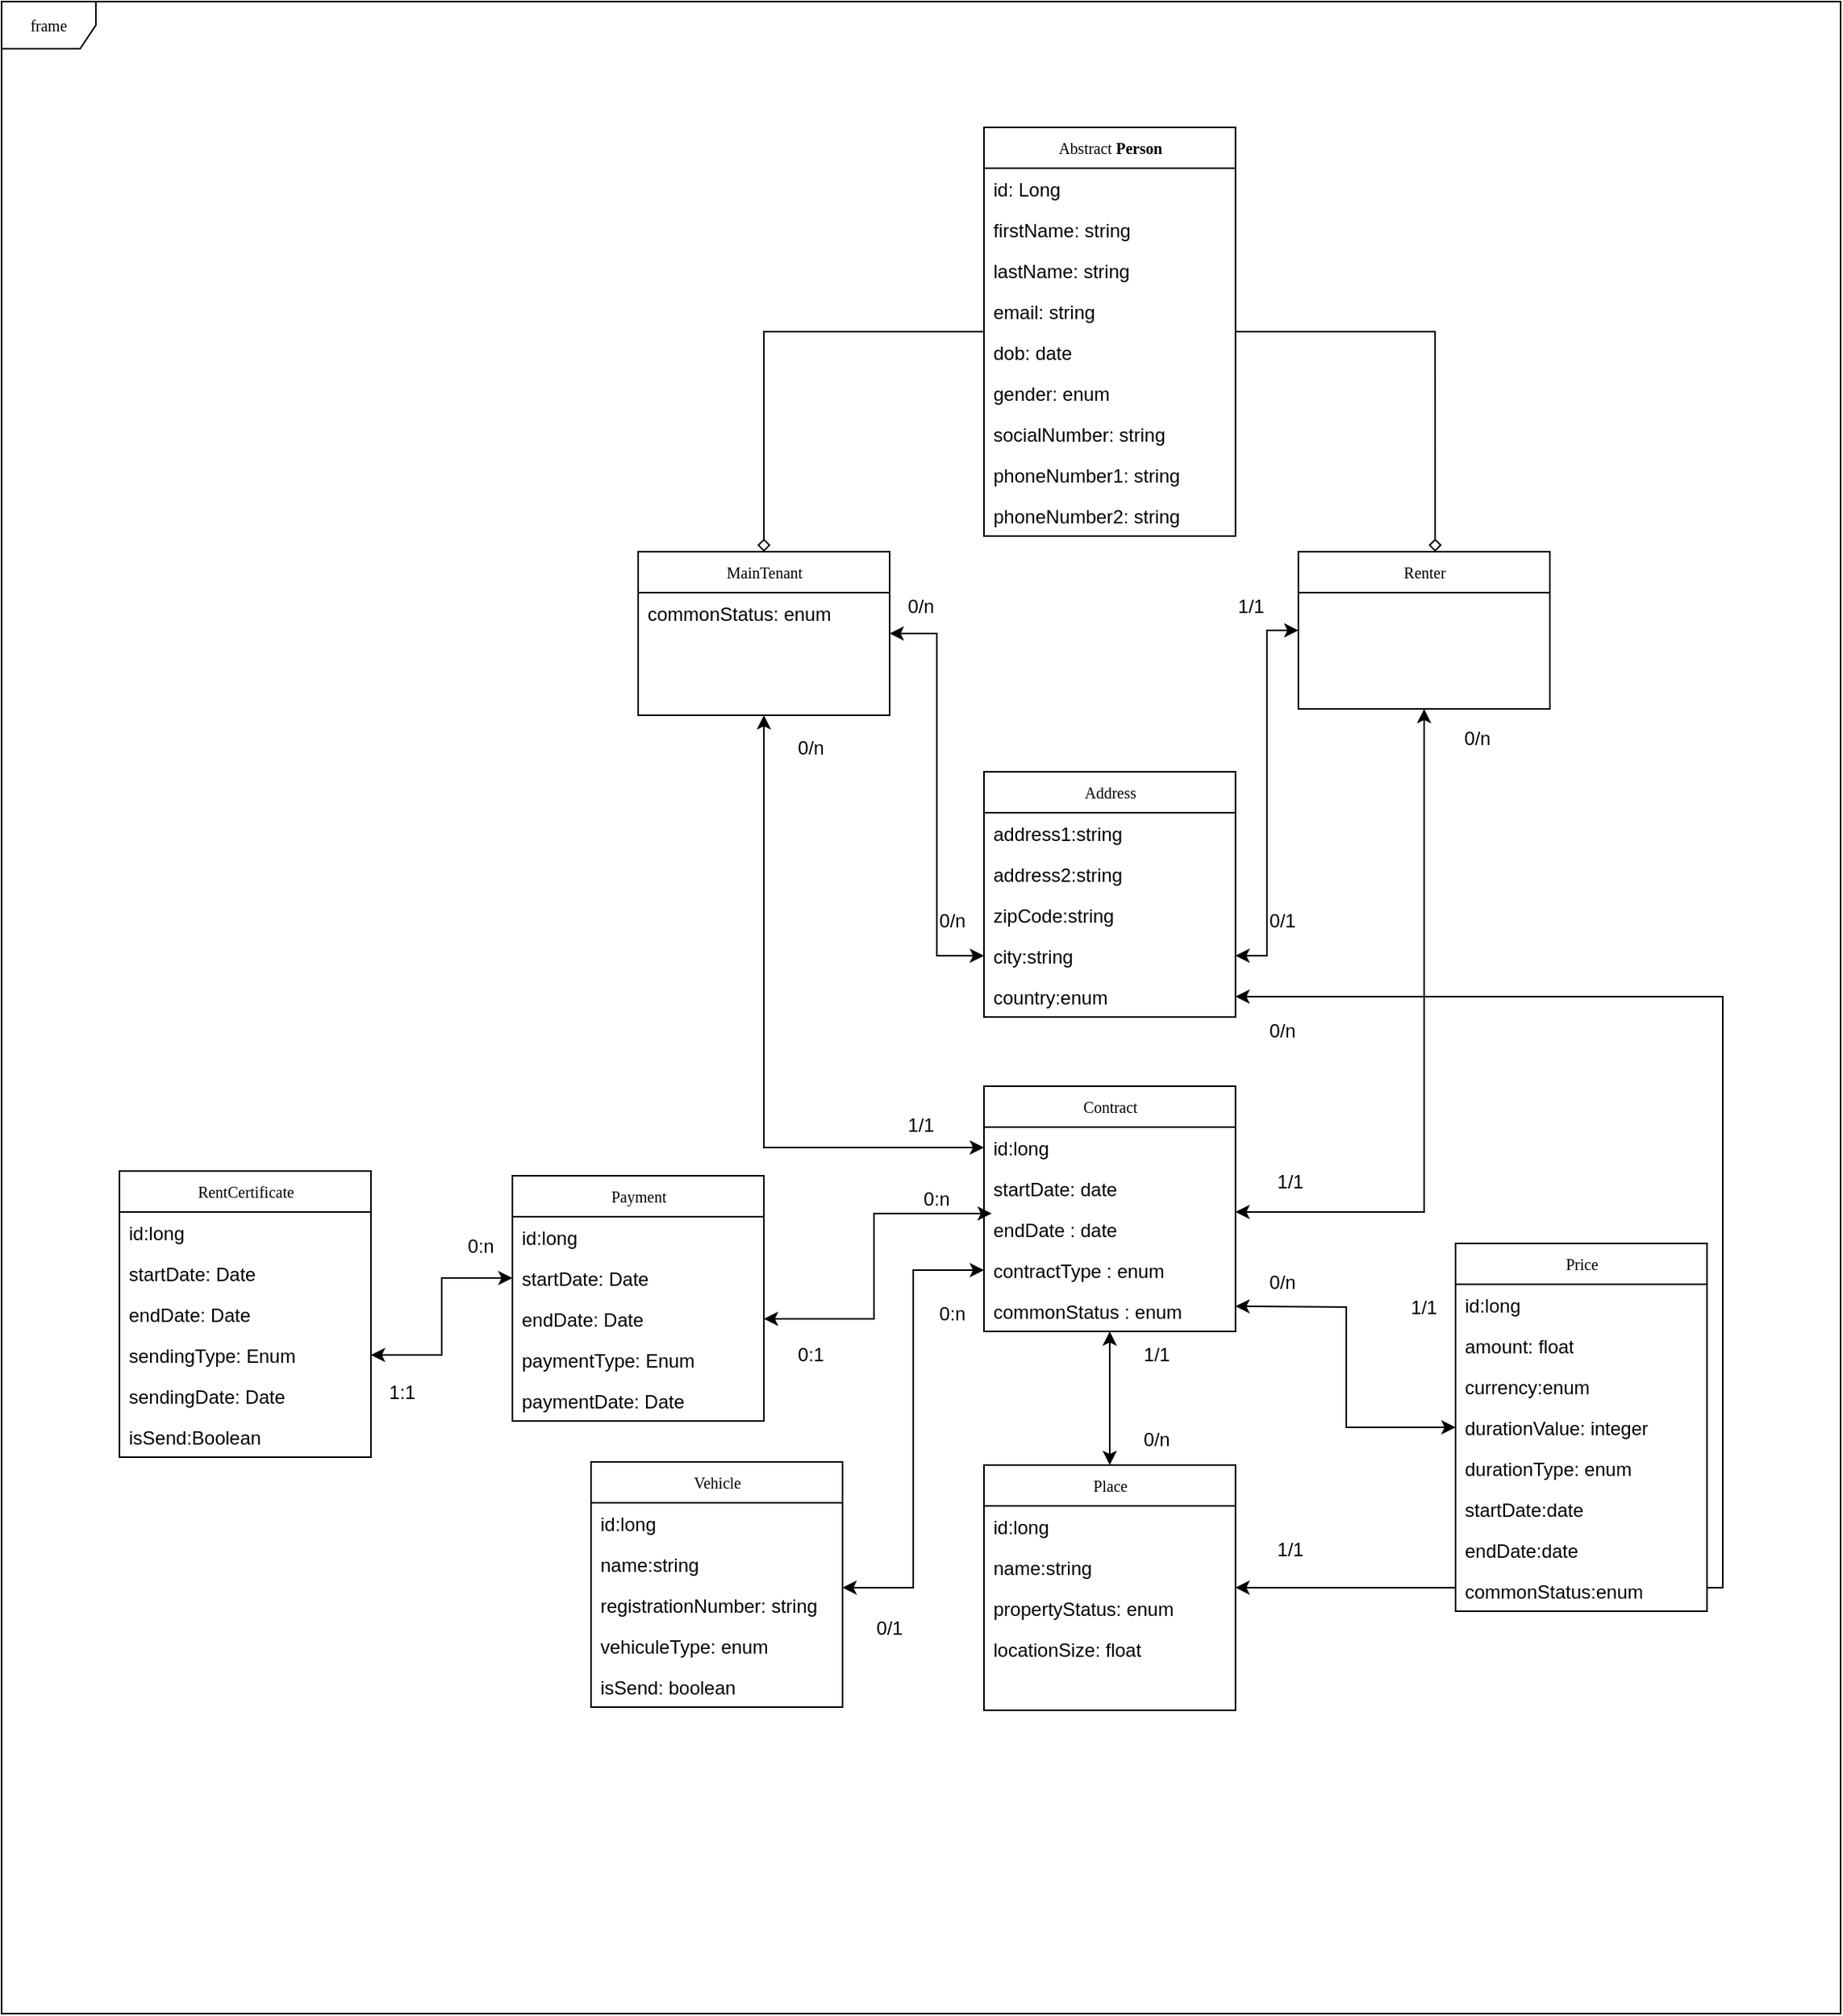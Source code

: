 <mxfile version="17.4.0" type="github">
  <diagram name="Page-1" id="c4acf3e9-155e-7222-9cf6-157b1a14988f">
    <mxGraphModel dx="1888" dy="1656" grid="1" gridSize="10" guides="1" tooltips="1" connect="1" arrows="1" fold="1" page="1" pageScale="1" pageWidth="850" pageHeight="1100" background="none" math="0" shadow="0">
      <root>
        <mxCell id="0" />
        <mxCell id="1" parent="0" />
        <mxCell id="17acba5748e5396b-1" value="frame" style="shape=umlFrame;whiteSpace=wrap;html=1;rounded=0;shadow=0;comic=0;labelBackgroundColor=none;strokeWidth=1;fontFamily=Verdana;fontSize=10;align=center;" parent="1" vertex="1">
          <mxGeometry x="-305" y="-250" width="1170" height="1280" as="geometry" />
        </mxCell>
        <mxCell id="ndlTsKFOv6vGz2pKuhoK-22" style="edgeStyle=orthogonalEdgeStyle;rounded=0;orthogonalLoop=1;jettySize=auto;html=1;entryX=1;entryY=0.75;entryDx=0;entryDy=0;startArrow=classic;startFill=1;endArrow=classic;endFill=1;" parent="1" source="17acba5748e5396b-2" target="ndlTsKFOv6vGz2pKuhoK-17" edge="1">
          <mxGeometry relative="1" as="geometry" />
        </mxCell>
        <mxCell id="ndlTsKFOv6vGz2pKuhoK-37" style="edgeStyle=orthogonalEdgeStyle;rounded=0;orthogonalLoop=1;jettySize=auto;html=1;startArrow=classic;startFill=1;endArrow=classic;endFill=1;" parent="1" source="17acba5748e5396b-2" edge="1">
          <mxGeometry relative="1" as="geometry">
            <mxPoint x="480" y="520" as="targetPoint" />
            <Array as="points">
              <mxPoint x="600" y="520" />
              <mxPoint x="480" y="520" />
            </Array>
          </mxGeometry>
        </mxCell>
        <mxCell id="17acba5748e5396b-2" value="Renter" style="swimlane;html=1;fontStyle=0;childLayout=stackLayout;horizontal=1;startSize=26;fillColor=none;horizontalStack=0;resizeParent=1;resizeLast=0;collapsible=1;marginBottom=0;swimlaneFillColor=#ffffff;rounded=0;shadow=0;comic=0;labelBackgroundColor=none;strokeWidth=1;fontFamily=Verdana;fontSize=10;align=center;" parent="1" vertex="1">
          <mxGeometry x="520" y="100" width="160" height="100" as="geometry" />
        </mxCell>
        <mxCell id="ndlTsKFOv6vGz2pKuhoK-18" style="rounded=0;orthogonalLoop=1;jettySize=auto;html=1;entryX=0;entryY=0.75;entryDx=0;entryDy=0;endArrow=classic;endFill=1;edgeStyle=orthogonalEdgeStyle;startArrow=classic;startFill=1;" parent="1" source="5d2195bd80daf111-5" target="ndlTsKFOv6vGz2pKuhoK-17" edge="1">
          <mxGeometry relative="1" as="geometry" />
        </mxCell>
        <mxCell id="ndlTsKFOv6vGz2pKuhoK-36" style="edgeStyle=orthogonalEdgeStyle;rounded=0;orthogonalLoop=1;jettySize=auto;html=1;entryX=0;entryY=0.5;entryDx=0;entryDy=0;startArrow=classic;startFill=1;endArrow=classic;endFill=1;" parent="1" source="5d2195bd80daf111-5" target="ndlTsKFOv6vGz2pKuhoK-31" edge="1">
          <mxGeometry relative="1" as="geometry" />
        </mxCell>
        <mxCell id="5d2195bd80daf111-5" value="MainTenant" style="swimlane;html=1;fontStyle=0;childLayout=stackLayout;horizontal=1;startSize=26;fillColor=none;horizontalStack=0;resizeParent=1;resizeLast=0;collapsible=1;marginBottom=0;swimlaneFillColor=#ffffff;rounded=0;shadow=0;comic=0;labelBackgroundColor=none;strokeWidth=1;fontFamily=Verdana;fontSize=10;align=center;" parent="1" vertex="1">
          <mxGeometry x="100" y="100" width="160" height="104" as="geometry" />
        </mxCell>
        <mxCell id="ndlTsKFOv6vGz2pKuhoK-13" value="commonStatus: enum" style="text;html=1;strokeColor=none;fillColor=none;align=left;verticalAlign=top;spacingLeft=4;spacingRight=4;whiteSpace=wrap;overflow=hidden;rotatable=0;points=[[0,0.5],[1,0.5]];portConstraint=eastwest;" parent="5d2195bd80daf111-5" vertex="1">
          <mxGeometry y="26" width="160" height="26" as="geometry" />
        </mxCell>
        <mxCell id="ndlTsKFOv6vGz2pKuhoK-10" style="edgeStyle=orthogonalEdgeStyle;rounded=0;orthogonalLoop=1;jettySize=auto;html=1;endArrow=diamond;endFill=0;" parent="1" source="ndlTsKFOv6vGz2pKuhoK-1" target="5d2195bd80daf111-5" edge="1">
          <mxGeometry relative="1" as="geometry" />
        </mxCell>
        <mxCell id="ndlTsKFOv6vGz2pKuhoK-15" style="edgeStyle=orthogonalEdgeStyle;rounded=0;orthogonalLoop=1;jettySize=auto;html=1;entryX=0.544;entryY=0;entryDx=0;entryDy=0;entryPerimeter=0;endArrow=diamond;endFill=0;" parent="1" source="ndlTsKFOv6vGz2pKuhoK-1" target="17acba5748e5396b-2" edge="1">
          <mxGeometry relative="1" as="geometry" />
        </mxCell>
        <mxCell id="ndlTsKFOv6vGz2pKuhoK-1" value="Abstract &lt;b&gt;Person&lt;/b&gt;" style="swimlane;html=1;fontStyle=0;childLayout=stackLayout;horizontal=1;startSize=26;fillColor=none;horizontalStack=0;resizeParent=1;resizeLast=0;collapsible=1;marginBottom=0;swimlaneFillColor=#ffffff;rounded=0;shadow=0;comic=0;labelBackgroundColor=none;strokeWidth=1;fontFamily=Verdana;fontSize=10;align=center;" parent="1" vertex="1">
          <mxGeometry x="320" y="-170" width="160" height="260" as="geometry" />
        </mxCell>
        <mxCell id="ndlTsKFOv6vGz2pKuhoK-2" value="id: Long" style="text;html=1;strokeColor=none;fillColor=none;align=left;verticalAlign=top;spacingLeft=4;spacingRight=4;whiteSpace=wrap;overflow=hidden;rotatable=0;points=[[0,0.5],[1,0.5]];portConstraint=eastwest;" parent="ndlTsKFOv6vGz2pKuhoK-1" vertex="1">
          <mxGeometry y="26" width="160" height="26" as="geometry" />
        </mxCell>
        <mxCell id="ndlTsKFOv6vGz2pKuhoK-3" value="firstName: string" style="text;html=1;strokeColor=none;fillColor=none;align=left;verticalAlign=top;spacingLeft=4;spacingRight=4;whiteSpace=wrap;overflow=hidden;rotatable=0;points=[[0,0.5],[1,0.5]];portConstraint=eastwest;" parent="ndlTsKFOv6vGz2pKuhoK-1" vertex="1">
          <mxGeometry y="52" width="160" height="26" as="geometry" />
        </mxCell>
        <mxCell id="ndlTsKFOv6vGz2pKuhoK-4" value="lastName: string" style="text;html=1;strokeColor=none;fillColor=none;align=left;verticalAlign=top;spacingLeft=4;spacingRight=4;whiteSpace=wrap;overflow=hidden;rotatable=0;points=[[0,0.5],[1,0.5]];portConstraint=eastwest;" parent="ndlTsKFOv6vGz2pKuhoK-1" vertex="1">
          <mxGeometry y="78" width="160" height="26" as="geometry" />
        </mxCell>
        <mxCell id="ndlTsKFOv6vGz2pKuhoK-5" value="email: string" style="text;html=1;strokeColor=none;fillColor=none;align=left;verticalAlign=top;spacingLeft=4;spacingRight=4;whiteSpace=wrap;overflow=hidden;rotatable=0;points=[[0,0.5],[1,0.5]];portConstraint=eastwest;" parent="ndlTsKFOv6vGz2pKuhoK-1" vertex="1">
          <mxGeometry y="104" width="160" height="26" as="geometry" />
        </mxCell>
        <mxCell id="ndlTsKFOv6vGz2pKuhoK-6" value="dob: date" style="text;html=1;strokeColor=none;fillColor=none;align=left;verticalAlign=top;spacingLeft=4;spacingRight=4;whiteSpace=wrap;overflow=hidden;rotatable=0;points=[[0,0.5],[1,0.5]];portConstraint=eastwest;" parent="ndlTsKFOv6vGz2pKuhoK-1" vertex="1">
          <mxGeometry y="130" width="160" height="26" as="geometry" />
        </mxCell>
        <mxCell id="ndlTsKFOv6vGz2pKuhoK-7" value="gender: enum" style="text;html=1;strokeColor=none;fillColor=none;align=left;verticalAlign=top;spacingLeft=4;spacingRight=4;whiteSpace=wrap;overflow=hidden;rotatable=0;points=[[0,0.5],[1,0.5]];portConstraint=eastwest;" parent="ndlTsKFOv6vGz2pKuhoK-1" vertex="1">
          <mxGeometry y="156" width="160" height="26" as="geometry" />
        </mxCell>
        <mxCell id="ndlTsKFOv6vGz2pKuhoK-8" value="socialNumber: string" style="text;html=1;strokeColor=none;fillColor=none;align=left;verticalAlign=top;spacingLeft=4;spacingRight=4;whiteSpace=wrap;overflow=hidden;rotatable=0;points=[[0,0.5],[1,0.5]];portConstraint=eastwest;" parent="ndlTsKFOv6vGz2pKuhoK-1" vertex="1">
          <mxGeometry y="182" width="160" height="26" as="geometry" />
        </mxCell>
        <mxCell id="ndlTsKFOv6vGz2pKuhoK-11" value="phoneNumber1: string" style="text;html=1;strokeColor=none;fillColor=none;align=left;verticalAlign=top;spacingLeft=4;spacingRight=4;whiteSpace=wrap;overflow=hidden;rotatable=0;points=[[0,0.5],[1,0.5]];portConstraint=eastwest;" parent="ndlTsKFOv6vGz2pKuhoK-1" vertex="1">
          <mxGeometry y="208" width="160" height="26" as="geometry" />
        </mxCell>
        <mxCell id="ndlTsKFOv6vGz2pKuhoK-12" value="phoneNumber2: string" style="text;html=1;strokeColor=none;fillColor=none;align=left;verticalAlign=top;spacingLeft=4;spacingRight=4;whiteSpace=wrap;overflow=hidden;rotatable=0;points=[[0,0.5],[1,0.5]];portConstraint=eastwest;" parent="ndlTsKFOv6vGz2pKuhoK-1" vertex="1">
          <mxGeometry y="234" width="160" height="26" as="geometry" />
        </mxCell>
        <mxCell id="ndlTsKFOv6vGz2pKuhoK-17" value="Address" style="swimlane;html=1;fontStyle=0;childLayout=stackLayout;horizontal=1;startSize=26;fillColor=none;horizontalStack=0;resizeParent=1;resizeLast=0;collapsible=1;marginBottom=0;swimlaneFillColor=#ffffff;rounded=0;shadow=0;comic=0;labelBackgroundColor=none;strokeWidth=1;fontFamily=Verdana;fontSize=10;align=center;" parent="1" vertex="1">
          <mxGeometry x="320" y="240" width="160" height="156" as="geometry" />
        </mxCell>
        <mxCell id="ndlTsKFOv6vGz2pKuhoK-25" value="address1:string" style="text;html=1;strokeColor=none;fillColor=none;align=left;verticalAlign=top;spacingLeft=4;spacingRight=4;whiteSpace=wrap;overflow=hidden;rotatable=0;points=[[0,0.5],[1,0.5]];portConstraint=eastwest;" parent="ndlTsKFOv6vGz2pKuhoK-17" vertex="1">
          <mxGeometry y="26" width="160" height="26" as="geometry" />
        </mxCell>
        <mxCell id="ndlTsKFOv6vGz2pKuhoK-26" value="address2:string" style="text;html=1;strokeColor=none;fillColor=none;align=left;verticalAlign=top;spacingLeft=4;spacingRight=4;whiteSpace=wrap;overflow=hidden;rotatable=0;points=[[0,0.5],[1,0.5]];portConstraint=eastwest;" parent="ndlTsKFOv6vGz2pKuhoK-17" vertex="1">
          <mxGeometry y="52" width="160" height="26" as="geometry" />
        </mxCell>
        <mxCell id="ndlTsKFOv6vGz2pKuhoK-27" value="zipCode:string" style="text;html=1;strokeColor=none;fillColor=none;align=left;verticalAlign=top;spacingLeft=4;spacingRight=4;whiteSpace=wrap;overflow=hidden;rotatable=0;points=[[0,0.5],[1,0.5]];portConstraint=eastwest;" parent="ndlTsKFOv6vGz2pKuhoK-17" vertex="1">
          <mxGeometry y="78" width="160" height="26" as="geometry" />
        </mxCell>
        <mxCell id="ndlTsKFOv6vGz2pKuhoK-28" value="city:string" style="text;html=1;strokeColor=none;fillColor=none;align=left;verticalAlign=top;spacingLeft=4;spacingRight=4;whiteSpace=wrap;overflow=hidden;rotatable=0;points=[[0,0.5],[1,0.5]];portConstraint=eastwest;" parent="ndlTsKFOv6vGz2pKuhoK-17" vertex="1">
          <mxGeometry y="104" width="160" height="26" as="geometry" />
        </mxCell>
        <mxCell id="ndlTsKFOv6vGz2pKuhoK-29" value="country:enum" style="text;html=1;strokeColor=none;fillColor=none;align=left;verticalAlign=top;spacingLeft=4;spacingRight=4;whiteSpace=wrap;overflow=hidden;rotatable=0;points=[[0,0.5],[1,0.5]];portConstraint=eastwest;" parent="ndlTsKFOv6vGz2pKuhoK-17" vertex="1">
          <mxGeometry y="130" width="160" height="26" as="geometry" />
        </mxCell>
        <mxCell id="ndlTsKFOv6vGz2pKuhoK-19" value="0/n" style="text;html=1;strokeColor=none;fillColor=none;align=center;verticalAlign=middle;whiteSpace=wrap;rounded=0;" parent="1" vertex="1">
          <mxGeometry x="250" y="120" width="60" height="30" as="geometry" />
        </mxCell>
        <mxCell id="ndlTsKFOv6vGz2pKuhoK-21" value="0/n" style="text;html=1;strokeColor=none;fillColor=none;align=center;verticalAlign=middle;whiteSpace=wrap;rounded=0;" parent="1" vertex="1">
          <mxGeometry x="270" y="320" width="60" height="30" as="geometry" />
        </mxCell>
        <mxCell id="ndlTsKFOv6vGz2pKuhoK-23" value="1/1" style="text;html=1;strokeColor=none;fillColor=none;align=center;verticalAlign=middle;whiteSpace=wrap;rounded=0;" parent="1" vertex="1">
          <mxGeometry x="460" y="120" width="60" height="30" as="geometry" />
        </mxCell>
        <mxCell id="ndlTsKFOv6vGz2pKuhoK-24" value="0/1" style="text;html=1;strokeColor=none;fillColor=none;align=center;verticalAlign=middle;whiteSpace=wrap;rounded=0;" parent="1" vertex="1">
          <mxGeometry x="480" y="320" width="60" height="30" as="geometry" />
        </mxCell>
        <mxCell id="ndlTsKFOv6vGz2pKuhoK-53" style="edgeStyle=orthogonalEdgeStyle;rounded=0;orthogonalLoop=1;jettySize=auto;html=1;entryX=0.5;entryY=0;entryDx=0;entryDy=0;startArrow=classic;startFill=1;endArrow=classic;endFill=1;" parent="1" source="ndlTsKFOv6vGz2pKuhoK-30" target="ndlTsKFOv6vGz2pKuhoK-48" edge="1">
          <mxGeometry relative="1" as="geometry" />
        </mxCell>
        <mxCell id="ndlTsKFOv6vGz2pKuhoK-30" value="Contract" style="swimlane;html=1;fontStyle=0;childLayout=stackLayout;horizontal=1;startSize=26;fillColor=none;horizontalStack=0;resizeParent=1;resizeLast=0;collapsible=1;marginBottom=0;swimlaneFillColor=#ffffff;rounded=0;shadow=0;comic=0;labelBackgroundColor=none;strokeWidth=1;fontFamily=Verdana;fontSize=10;align=center;" parent="1" vertex="1">
          <mxGeometry x="320" y="440" width="160" height="156" as="geometry" />
        </mxCell>
        <mxCell id="ndlTsKFOv6vGz2pKuhoK-31" value="id:long" style="text;html=1;strokeColor=none;fillColor=none;align=left;verticalAlign=top;spacingLeft=4;spacingRight=4;whiteSpace=wrap;overflow=hidden;rotatable=0;points=[[0,0.5],[1,0.5]];portConstraint=eastwest;" parent="ndlTsKFOv6vGz2pKuhoK-30" vertex="1">
          <mxGeometry y="26" width="160" height="26" as="geometry" />
        </mxCell>
        <mxCell id="ndlTsKFOv6vGz2pKuhoK-32" value="startDate: date" style="text;html=1;strokeColor=none;fillColor=none;align=left;verticalAlign=top;spacingLeft=4;spacingRight=4;whiteSpace=wrap;overflow=hidden;rotatable=0;points=[[0,0.5],[1,0.5]];portConstraint=eastwest;" parent="ndlTsKFOv6vGz2pKuhoK-30" vertex="1">
          <mxGeometry y="52" width="160" height="26" as="geometry" />
        </mxCell>
        <mxCell id="ndlTsKFOv6vGz2pKuhoK-33" value="endDate : date" style="text;html=1;strokeColor=none;fillColor=none;align=left;verticalAlign=top;spacingLeft=4;spacingRight=4;whiteSpace=wrap;overflow=hidden;rotatable=0;points=[[0,0.5],[1,0.5]];portConstraint=eastwest;" parent="ndlTsKFOv6vGz2pKuhoK-30" vertex="1">
          <mxGeometry y="78" width="160" height="26" as="geometry" />
        </mxCell>
        <mxCell id="ndlTsKFOv6vGz2pKuhoK-42" value="contractType : enum" style="text;html=1;strokeColor=none;fillColor=none;align=left;verticalAlign=top;spacingLeft=4;spacingRight=4;whiteSpace=wrap;overflow=hidden;rotatable=0;points=[[0,0.5],[1,0.5]];portConstraint=eastwest;" parent="ndlTsKFOv6vGz2pKuhoK-30" vertex="1">
          <mxGeometry y="104" width="160" height="26" as="geometry" />
        </mxCell>
        <mxCell id="_fEWoL9mflUrf_iSUaeL-1" value="commonStatus : enum" style="text;html=1;strokeColor=none;fillColor=none;align=left;verticalAlign=top;spacingLeft=4;spacingRight=4;whiteSpace=wrap;overflow=hidden;rotatable=0;points=[[0,0.5],[1,0.5]];portConstraint=eastwest;" parent="ndlTsKFOv6vGz2pKuhoK-30" vertex="1">
          <mxGeometry y="130" width="160" height="26" as="geometry" />
        </mxCell>
        <mxCell id="ndlTsKFOv6vGz2pKuhoK-38" value="0/n" style="text;html=1;strokeColor=none;fillColor=none;align=center;verticalAlign=middle;whiteSpace=wrap;rounded=0;" parent="1" vertex="1">
          <mxGeometry x="180" y="210" width="60" height="30" as="geometry" />
        </mxCell>
        <mxCell id="ndlTsKFOv6vGz2pKuhoK-39" value="1/1" style="text;html=1;strokeColor=none;fillColor=none;align=center;verticalAlign=middle;whiteSpace=wrap;rounded=0;" parent="1" vertex="1">
          <mxGeometry x="250" y="450" width="60" height="30" as="geometry" />
        </mxCell>
        <mxCell id="ndlTsKFOv6vGz2pKuhoK-40" value="1/1" style="text;html=1;strokeColor=none;fillColor=none;align=center;verticalAlign=middle;whiteSpace=wrap;rounded=0;" parent="1" vertex="1">
          <mxGeometry x="485" y="486" width="60" height="30" as="geometry" />
        </mxCell>
        <mxCell id="ndlTsKFOv6vGz2pKuhoK-41" value="0/n" style="text;html=1;strokeColor=none;fillColor=none;align=center;verticalAlign=middle;whiteSpace=wrap;rounded=0;" parent="1" vertex="1">
          <mxGeometry x="604" y="204" width="60" height="30" as="geometry" />
        </mxCell>
        <mxCell id="ndlTsKFOv6vGz2pKuhoK-75" style="edgeStyle=orthogonalEdgeStyle;rounded=0;orthogonalLoop=1;jettySize=auto;html=1;startArrow=classic;startFill=1;endArrow=classic;endFill=1;" parent="1" source="ndlTsKFOv6vGz2pKuhoK-48" target="ndlTsKFOv6vGz2pKuhoK-29" edge="1">
          <mxGeometry relative="1" as="geometry">
            <Array as="points">
              <mxPoint x="790" y="759" />
              <mxPoint x="790" y="383" />
            </Array>
          </mxGeometry>
        </mxCell>
        <mxCell id="ndlTsKFOv6vGz2pKuhoK-78" style="edgeStyle=orthogonalEdgeStyle;rounded=0;orthogonalLoop=1;jettySize=auto;html=1;entryX=1;entryY=0.077;entryDx=0;entryDy=0;entryPerimeter=0;startArrow=classic;startFill=1;endArrow=classic;endFill=1;exitX=0;exitY=0.5;exitDx=0;exitDy=0;" parent="1" source="ndlTsKFOv6vGz2pKuhoK-42" target="ndlTsKFOv6vGz2pKuhoK-71" edge="1">
          <mxGeometry relative="1" as="geometry" />
        </mxCell>
        <mxCell id="ndlTsKFOv6vGz2pKuhoK-48" value="Place" style="swimlane;html=1;fontStyle=0;childLayout=stackLayout;horizontal=1;startSize=26;fillColor=none;horizontalStack=0;resizeParent=1;resizeLast=0;collapsible=1;marginBottom=0;swimlaneFillColor=#ffffff;rounded=0;shadow=0;comic=0;labelBackgroundColor=none;strokeWidth=1;fontFamily=Verdana;fontSize=10;align=center;" parent="1" vertex="1">
          <mxGeometry x="320" y="681" width="160" height="156" as="geometry" />
        </mxCell>
        <mxCell id="ndlTsKFOv6vGz2pKuhoK-49" value="id:long" style="text;html=1;strokeColor=none;fillColor=none;align=left;verticalAlign=top;spacingLeft=4;spacingRight=4;whiteSpace=wrap;overflow=hidden;rotatable=0;points=[[0,0.5],[1,0.5]];portConstraint=eastwest;" parent="ndlTsKFOv6vGz2pKuhoK-48" vertex="1">
          <mxGeometry y="26" width="160" height="26" as="geometry" />
        </mxCell>
        <mxCell id="ndlTsKFOv6vGz2pKuhoK-50" value="name:string" style="text;html=1;strokeColor=none;fillColor=none;align=left;verticalAlign=top;spacingLeft=4;spacingRight=4;whiteSpace=wrap;overflow=hidden;rotatable=0;points=[[0,0.5],[1,0.5]];portConstraint=eastwest;" parent="ndlTsKFOv6vGz2pKuhoK-48" vertex="1">
          <mxGeometry y="52" width="160" height="26" as="geometry" />
        </mxCell>
        <mxCell id="ndlTsKFOv6vGz2pKuhoK-51" value="propertyStatus: enum" style="text;html=1;strokeColor=none;fillColor=none;align=left;verticalAlign=top;spacingLeft=4;spacingRight=4;whiteSpace=wrap;overflow=hidden;rotatable=0;points=[[0,0.5],[1,0.5]];portConstraint=eastwest;" parent="ndlTsKFOv6vGz2pKuhoK-48" vertex="1">
          <mxGeometry y="78" width="160" height="26" as="geometry" />
        </mxCell>
        <mxCell id="ndlTsKFOv6vGz2pKuhoK-52" value="locationSize: float" style="text;html=1;strokeColor=none;fillColor=none;align=left;verticalAlign=top;spacingLeft=4;spacingRight=4;whiteSpace=wrap;overflow=hidden;rotatable=0;points=[[0,0.5],[1,0.5]];portConstraint=eastwest;" parent="ndlTsKFOv6vGz2pKuhoK-48" vertex="1">
          <mxGeometry y="104" width="160" height="26" as="geometry" />
        </mxCell>
        <mxCell id="ndlTsKFOv6vGz2pKuhoK-60" style="edgeStyle=orthogonalEdgeStyle;rounded=0;orthogonalLoop=1;jettySize=auto;html=1;startArrow=classic;startFill=1;endArrow=classic;endFill=1;" parent="1" source="ndlTsKFOv6vGz2pKuhoK-55" edge="1">
          <mxGeometry relative="1" as="geometry">
            <mxPoint x="480" y="580" as="targetPoint" />
          </mxGeometry>
        </mxCell>
        <mxCell id="ndlTsKFOv6vGz2pKuhoK-55" value="Price" style="swimlane;html=1;fontStyle=0;childLayout=stackLayout;horizontal=1;startSize=26;fillColor=none;horizontalStack=0;resizeParent=1;resizeLast=0;collapsible=1;marginBottom=0;swimlaneFillColor=#ffffff;rounded=0;shadow=0;comic=0;labelBackgroundColor=none;strokeWidth=1;fontFamily=Verdana;fontSize=10;align=center;" parent="1" vertex="1">
          <mxGeometry x="620" y="540" width="160" height="234" as="geometry" />
        </mxCell>
        <mxCell id="ndlTsKFOv6vGz2pKuhoK-56" value="id:long" style="text;html=1;strokeColor=none;fillColor=none;align=left;verticalAlign=top;spacingLeft=4;spacingRight=4;whiteSpace=wrap;overflow=hidden;rotatable=0;points=[[0,0.5],[1,0.5]];portConstraint=eastwest;" parent="ndlTsKFOv6vGz2pKuhoK-55" vertex="1">
          <mxGeometry y="26" width="160" height="26" as="geometry" />
        </mxCell>
        <mxCell id="ndlTsKFOv6vGz2pKuhoK-57" value="amount: float" style="text;html=1;strokeColor=none;fillColor=none;align=left;verticalAlign=top;spacingLeft=4;spacingRight=4;whiteSpace=wrap;overflow=hidden;rotatable=0;points=[[0,0.5],[1,0.5]];portConstraint=eastwest;" parent="ndlTsKFOv6vGz2pKuhoK-55" vertex="1">
          <mxGeometry y="52" width="160" height="26" as="geometry" />
        </mxCell>
        <mxCell id="ndlTsKFOv6vGz2pKuhoK-66" value="currency:enum" style="text;html=1;strokeColor=none;fillColor=none;align=left;verticalAlign=top;spacingLeft=4;spacingRight=4;whiteSpace=wrap;overflow=hidden;rotatable=0;points=[[0,0.5],[1,0.5]];portConstraint=eastwest;" parent="ndlTsKFOv6vGz2pKuhoK-55" vertex="1">
          <mxGeometry y="78" width="160" height="26" as="geometry" />
        </mxCell>
        <mxCell id="hlKuOIlEf_6Uan2PQWCk-2" value="durationValue: integer" style="text;html=1;strokeColor=none;fillColor=none;align=left;verticalAlign=top;spacingLeft=4;spacingRight=4;whiteSpace=wrap;overflow=hidden;rotatable=0;points=[[0,0.5],[1,0.5]];portConstraint=eastwest;" vertex="1" parent="ndlTsKFOv6vGz2pKuhoK-55">
          <mxGeometry y="104" width="160" height="26" as="geometry" />
        </mxCell>
        <mxCell id="hlKuOIlEf_6Uan2PQWCk-3" value="durationType: enum" style="text;html=1;strokeColor=none;fillColor=none;align=left;verticalAlign=top;spacingLeft=4;spacingRight=4;whiteSpace=wrap;overflow=hidden;rotatable=0;points=[[0,0.5],[1,0.5]];portConstraint=eastwest;" vertex="1" parent="ndlTsKFOv6vGz2pKuhoK-55">
          <mxGeometry y="130" width="160" height="26" as="geometry" />
        </mxCell>
        <mxCell id="ndlTsKFOv6vGz2pKuhoK-64" value="startDate:date" style="text;html=1;strokeColor=none;fillColor=none;align=left;verticalAlign=top;spacingLeft=4;spacingRight=4;whiteSpace=wrap;overflow=hidden;rotatable=0;points=[[0,0.5],[1,0.5]];portConstraint=eastwest;" parent="ndlTsKFOv6vGz2pKuhoK-55" vertex="1">
          <mxGeometry y="156" width="160" height="26" as="geometry" />
        </mxCell>
        <mxCell id="ndlTsKFOv6vGz2pKuhoK-65" value="endDate:date" style="text;html=1;strokeColor=none;fillColor=none;align=left;verticalAlign=top;spacingLeft=4;spacingRight=4;whiteSpace=wrap;overflow=hidden;rotatable=0;points=[[0,0.5],[1,0.5]];portConstraint=eastwest;" parent="ndlTsKFOv6vGz2pKuhoK-55" vertex="1">
          <mxGeometry y="182" width="160" height="26" as="geometry" />
        </mxCell>
        <mxCell id="hlKuOIlEf_6Uan2PQWCk-1" value="commonStatus:enum" style="text;html=1;strokeColor=none;fillColor=none;align=left;verticalAlign=top;spacingLeft=4;spacingRight=4;whiteSpace=wrap;overflow=hidden;rotatable=0;points=[[0,0.5],[1,0.5]];portConstraint=eastwest;" vertex="1" parent="ndlTsKFOv6vGz2pKuhoK-55">
          <mxGeometry y="208" width="160" height="26" as="geometry" />
        </mxCell>
        <mxCell id="ndlTsKFOv6vGz2pKuhoK-61" value="1/1" style="text;html=1;strokeColor=none;fillColor=none;align=center;verticalAlign=middle;whiteSpace=wrap;rounded=0;" parent="1" vertex="1">
          <mxGeometry x="570" y="566" width="60" height="30" as="geometry" />
        </mxCell>
        <mxCell id="ndlTsKFOv6vGz2pKuhoK-63" value="0/n" style="text;html=1;strokeColor=none;fillColor=none;align=center;verticalAlign=middle;whiteSpace=wrap;rounded=0;" parent="1" vertex="1">
          <mxGeometry x="480" y="550" width="60" height="30" as="geometry" />
        </mxCell>
        <mxCell id="ndlTsKFOv6vGz2pKuhoK-68" value="Vehicle" style="swimlane;html=1;fontStyle=0;childLayout=stackLayout;horizontal=1;startSize=26;fillColor=none;horizontalStack=0;resizeParent=1;resizeLast=0;collapsible=1;marginBottom=0;swimlaneFillColor=#ffffff;rounded=0;shadow=0;comic=0;labelBackgroundColor=none;strokeWidth=1;fontFamily=Verdana;fontSize=10;align=center;" parent="1" vertex="1">
          <mxGeometry x="70" y="679" width="160" height="156" as="geometry" />
        </mxCell>
        <mxCell id="ndlTsKFOv6vGz2pKuhoK-69" value="id:long" style="text;html=1;strokeColor=none;fillColor=none;align=left;verticalAlign=top;spacingLeft=4;spacingRight=4;whiteSpace=wrap;overflow=hidden;rotatable=0;points=[[0,0.5],[1,0.5]];portConstraint=eastwest;" parent="ndlTsKFOv6vGz2pKuhoK-68" vertex="1">
          <mxGeometry y="26" width="160" height="26" as="geometry" />
        </mxCell>
        <mxCell id="ndlTsKFOv6vGz2pKuhoK-70" value="name:string" style="text;html=1;strokeColor=none;fillColor=none;align=left;verticalAlign=top;spacingLeft=4;spacingRight=4;whiteSpace=wrap;overflow=hidden;rotatable=0;points=[[0,0.5],[1,0.5]];portConstraint=eastwest;" parent="ndlTsKFOv6vGz2pKuhoK-68" vertex="1">
          <mxGeometry y="52" width="160" height="26" as="geometry" />
        </mxCell>
        <mxCell id="ndlTsKFOv6vGz2pKuhoK-71" value="registrationNumber: string" style="text;html=1;strokeColor=none;fillColor=none;align=left;verticalAlign=top;spacingLeft=4;spacingRight=4;whiteSpace=wrap;overflow=hidden;rotatable=0;points=[[0,0.5],[1,0.5]];portConstraint=eastwest;" parent="ndlTsKFOv6vGz2pKuhoK-68" vertex="1">
          <mxGeometry y="78" width="160" height="26" as="geometry" />
        </mxCell>
        <mxCell id="ndlTsKFOv6vGz2pKuhoK-72" value="vehiculeType: enum" style="text;html=1;strokeColor=none;fillColor=none;align=left;verticalAlign=top;spacingLeft=4;spacingRight=4;whiteSpace=wrap;overflow=hidden;rotatable=0;points=[[0,0.5],[1,0.5]];portConstraint=eastwest;" parent="ndlTsKFOv6vGz2pKuhoK-68" vertex="1">
          <mxGeometry y="104" width="160" height="26" as="geometry" />
        </mxCell>
        <mxCell id="-AClnOXkGOvRyp5Ky3eS-13" value="isSend: boolean" style="text;html=1;strokeColor=none;fillColor=none;align=left;verticalAlign=top;spacingLeft=4;spacingRight=4;whiteSpace=wrap;overflow=hidden;rotatable=0;points=[[0,0.5],[1,0.5]];portConstraint=eastwest;" parent="ndlTsKFOv6vGz2pKuhoK-68" vertex="1">
          <mxGeometry y="130" width="160" height="26" as="geometry" />
        </mxCell>
        <mxCell id="ndlTsKFOv6vGz2pKuhoK-73" value="1/1" style="text;html=1;strokeColor=none;fillColor=none;align=center;verticalAlign=middle;whiteSpace=wrap;rounded=0;" parent="1" vertex="1">
          <mxGeometry x="400" y="596" width="60" height="30" as="geometry" />
        </mxCell>
        <mxCell id="ndlTsKFOv6vGz2pKuhoK-74" value="0/n" style="text;html=1;strokeColor=none;fillColor=none;align=center;verticalAlign=middle;whiteSpace=wrap;rounded=0;" parent="1" vertex="1">
          <mxGeometry x="400" y="650" width="60" height="30" as="geometry" />
        </mxCell>
        <mxCell id="ndlTsKFOv6vGz2pKuhoK-76" value="1/1" style="text;html=1;strokeColor=none;fillColor=none;align=center;verticalAlign=middle;whiteSpace=wrap;rounded=0;" parent="1" vertex="1">
          <mxGeometry x="485" y="720" width="60" height="30" as="geometry" />
        </mxCell>
        <mxCell id="ndlTsKFOv6vGz2pKuhoK-77" value="0/n" style="text;html=1;strokeColor=none;fillColor=none;align=center;verticalAlign=middle;whiteSpace=wrap;rounded=0;" parent="1" vertex="1">
          <mxGeometry x="480" y="390" width="60" height="30" as="geometry" />
        </mxCell>
        <mxCell id="ndlTsKFOv6vGz2pKuhoK-79" value="0:n" style="text;html=1;strokeColor=none;fillColor=none;align=center;verticalAlign=middle;whiteSpace=wrap;rounded=0;" parent="1" vertex="1">
          <mxGeometry x="260" y="497" width="60" height="30" as="geometry" />
        </mxCell>
        <mxCell id="ndlTsKFOv6vGz2pKuhoK-80" value="0/1" style="text;html=1;strokeColor=none;fillColor=none;align=center;verticalAlign=middle;whiteSpace=wrap;rounded=0;" parent="1" vertex="1">
          <mxGeometry x="230" y="770" width="60" height="30" as="geometry" />
        </mxCell>
        <mxCell id="-AClnOXkGOvRyp5Ky3eS-3" value="Payment" style="swimlane;html=1;fontStyle=0;childLayout=stackLayout;horizontal=1;startSize=26;fillColor=none;horizontalStack=0;resizeParent=1;resizeLast=0;collapsible=1;marginBottom=0;swimlaneFillColor=#ffffff;rounded=0;shadow=0;comic=0;labelBackgroundColor=none;strokeWidth=1;fontFamily=Verdana;fontSize=10;align=center;" parent="1" vertex="1">
          <mxGeometry x="20" y="497" width="160" height="156" as="geometry" />
        </mxCell>
        <mxCell id="-AClnOXkGOvRyp5Ky3eS-4" value="id:long" style="text;html=1;strokeColor=none;fillColor=none;align=left;verticalAlign=top;spacingLeft=4;spacingRight=4;whiteSpace=wrap;overflow=hidden;rotatable=0;points=[[0,0.5],[1,0.5]];portConstraint=eastwest;" parent="-AClnOXkGOvRyp5Ky3eS-3" vertex="1">
          <mxGeometry y="26" width="160" height="26" as="geometry" />
        </mxCell>
        <mxCell id="-AClnOXkGOvRyp5Ky3eS-5" value="startDate: Date" style="text;html=1;strokeColor=none;fillColor=none;align=left;verticalAlign=top;spacingLeft=4;spacingRight=4;whiteSpace=wrap;overflow=hidden;rotatable=0;points=[[0,0.5],[1,0.5]];portConstraint=eastwest;" parent="-AClnOXkGOvRyp5Ky3eS-3" vertex="1">
          <mxGeometry y="52" width="160" height="26" as="geometry" />
        </mxCell>
        <mxCell id="-AClnOXkGOvRyp5Ky3eS-6" value="endDate: Date" style="text;html=1;strokeColor=none;fillColor=none;align=left;verticalAlign=top;spacingLeft=4;spacingRight=4;whiteSpace=wrap;overflow=hidden;rotatable=0;points=[[0,0.5],[1,0.5]];portConstraint=eastwest;" parent="-AClnOXkGOvRyp5Ky3eS-3" vertex="1">
          <mxGeometry y="78" width="160" height="26" as="geometry" />
        </mxCell>
        <mxCell id="-AClnOXkGOvRyp5Ky3eS-7" value="paymentType: Enum" style="text;html=1;strokeColor=none;fillColor=none;align=left;verticalAlign=top;spacingLeft=4;spacingRight=4;whiteSpace=wrap;overflow=hidden;rotatable=0;points=[[0,0.5],[1,0.5]];portConstraint=eastwest;" parent="-AClnOXkGOvRyp5Ky3eS-3" vertex="1">
          <mxGeometry y="104" width="160" height="26" as="geometry" />
        </mxCell>
        <mxCell id="-AClnOXkGOvRyp5Ky3eS-12" value="paymentDate: Date" style="text;html=1;strokeColor=none;fillColor=none;align=left;verticalAlign=top;spacingLeft=4;spacingRight=4;whiteSpace=wrap;overflow=hidden;rotatable=0;points=[[0,0.5],[1,0.5]];portConstraint=eastwest;" parent="-AClnOXkGOvRyp5Ky3eS-3" vertex="1">
          <mxGeometry y="130" width="160" height="26" as="geometry" />
        </mxCell>
        <mxCell id="-AClnOXkGOvRyp5Ky3eS-8" style="edgeStyle=orthogonalEdgeStyle;rounded=0;orthogonalLoop=1;jettySize=auto;html=1;entryX=0.031;entryY=0.115;entryDx=0;entryDy=0;entryPerimeter=0;startArrow=classic;startFill=1;" parent="1" source="-AClnOXkGOvRyp5Ky3eS-6" target="ndlTsKFOv6vGz2pKuhoK-33" edge="1">
          <mxGeometry relative="1" as="geometry" />
        </mxCell>
        <mxCell id="-AClnOXkGOvRyp5Ky3eS-9" value="0:n" style="text;html=1;strokeColor=none;fillColor=none;align=center;verticalAlign=middle;whiteSpace=wrap;rounded=0;" parent="1" vertex="1">
          <mxGeometry x="270" y="570" width="60" height="30" as="geometry" />
        </mxCell>
        <mxCell id="-AClnOXkGOvRyp5Ky3eS-10" value="0:1" style="text;html=1;strokeColor=none;fillColor=none;align=center;verticalAlign=middle;whiteSpace=wrap;rounded=0;" parent="1" vertex="1">
          <mxGeometry x="180" y="596" width="60" height="30" as="geometry" />
        </mxCell>
        <mxCell id="qcn24VCG0q_RQbqg3vCY-1" value="RentCertificate" style="swimlane;html=1;fontStyle=0;childLayout=stackLayout;horizontal=1;startSize=26;fillColor=none;horizontalStack=0;resizeParent=1;resizeLast=0;collapsible=1;marginBottom=0;swimlaneFillColor=#ffffff;rounded=0;shadow=0;comic=0;labelBackgroundColor=none;strokeWidth=1;fontFamily=Verdana;fontSize=10;align=center;" parent="1" vertex="1">
          <mxGeometry x="-230" y="494" width="160" height="182" as="geometry" />
        </mxCell>
        <mxCell id="qcn24VCG0q_RQbqg3vCY-2" value="id:long" style="text;html=1;strokeColor=none;fillColor=none;align=left;verticalAlign=top;spacingLeft=4;spacingRight=4;whiteSpace=wrap;overflow=hidden;rotatable=0;points=[[0,0.5],[1,0.5]];portConstraint=eastwest;" parent="qcn24VCG0q_RQbqg3vCY-1" vertex="1">
          <mxGeometry y="26" width="160" height="26" as="geometry" />
        </mxCell>
        <mxCell id="qcn24VCG0q_RQbqg3vCY-3" value="startDate: Date" style="text;html=1;strokeColor=none;fillColor=none;align=left;verticalAlign=top;spacingLeft=4;spacingRight=4;whiteSpace=wrap;overflow=hidden;rotatable=0;points=[[0,0.5],[1,0.5]];portConstraint=eastwest;" parent="qcn24VCG0q_RQbqg3vCY-1" vertex="1">
          <mxGeometry y="52" width="160" height="26" as="geometry" />
        </mxCell>
        <mxCell id="qcn24VCG0q_RQbqg3vCY-4" value="endDate: Date" style="text;html=1;strokeColor=none;fillColor=none;align=left;verticalAlign=top;spacingLeft=4;spacingRight=4;whiteSpace=wrap;overflow=hidden;rotatable=0;points=[[0,0.5],[1,0.5]];portConstraint=eastwest;" parent="qcn24VCG0q_RQbqg3vCY-1" vertex="1">
          <mxGeometry y="78" width="160" height="26" as="geometry" />
        </mxCell>
        <mxCell id="qcn24VCG0q_RQbqg3vCY-5" value="sendingType: Enum" style="text;html=1;strokeColor=none;fillColor=none;align=left;verticalAlign=top;spacingLeft=4;spacingRight=4;whiteSpace=wrap;overflow=hidden;rotatable=0;points=[[0,0.5],[1,0.5]];portConstraint=eastwest;" parent="qcn24VCG0q_RQbqg3vCY-1" vertex="1">
          <mxGeometry y="104" width="160" height="26" as="geometry" />
        </mxCell>
        <mxCell id="qcn24VCG0q_RQbqg3vCY-6" value="sendingDate: Date" style="text;html=1;strokeColor=none;fillColor=none;align=left;verticalAlign=top;spacingLeft=4;spacingRight=4;whiteSpace=wrap;overflow=hidden;rotatable=0;points=[[0,0.5],[1,0.5]];portConstraint=eastwest;" parent="qcn24VCG0q_RQbqg3vCY-1" vertex="1">
          <mxGeometry y="130" width="160" height="26" as="geometry" />
        </mxCell>
        <mxCell id="qcn24VCG0q_RQbqg3vCY-10" value="isSend:Boolean" style="text;html=1;strokeColor=none;fillColor=none;align=left;verticalAlign=top;spacingLeft=4;spacingRight=4;whiteSpace=wrap;overflow=hidden;rotatable=0;points=[[0,0.5],[1,0.5]];portConstraint=eastwest;" parent="qcn24VCG0q_RQbqg3vCY-1" vertex="1">
          <mxGeometry y="156" width="160" height="26" as="geometry" />
        </mxCell>
        <mxCell id="qcn24VCG0q_RQbqg3vCY-7" value="" style="edgeStyle=orthogonalEdgeStyle;rounded=0;orthogonalLoop=1;jettySize=auto;html=1;startArrow=classic;startFill=1;" parent="1" source="-AClnOXkGOvRyp5Ky3eS-5" target="qcn24VCG0q_RQbqg3vCY-5" edge="1">
          <mxGeometry relative="1" as="geometry" />
        </mxCell>
        <mxCell id="qcn24VCG0q_RQbqg3vCY-8" value="0:n" style="text;html=1;strokeColor=none;fillColor=none;align=center;verticalAlign=middle;whiteSpace=wrap;rounded=0;" parent="1" vertex="1">
          <mxGeometry x="-30" y="527" width="60" height="30" as="geometry" />
        </mxCell>
        <mxCell id="qcn24VCG0q_RQbqg3vCY-9" value="1:1" style="text;html=1;strokeColor=none;fillColor=none;align=center;verticalAlign=middle;whiteSpace=wrap;rounded=0;" parent="1" vertex="1">
          <mxGeometry x="-80" y="620" width="60" height="30" as="geometry" />
        </mxCell>
      </root>
    </mxGraphModel>
  </diagram>
</mxfile>
